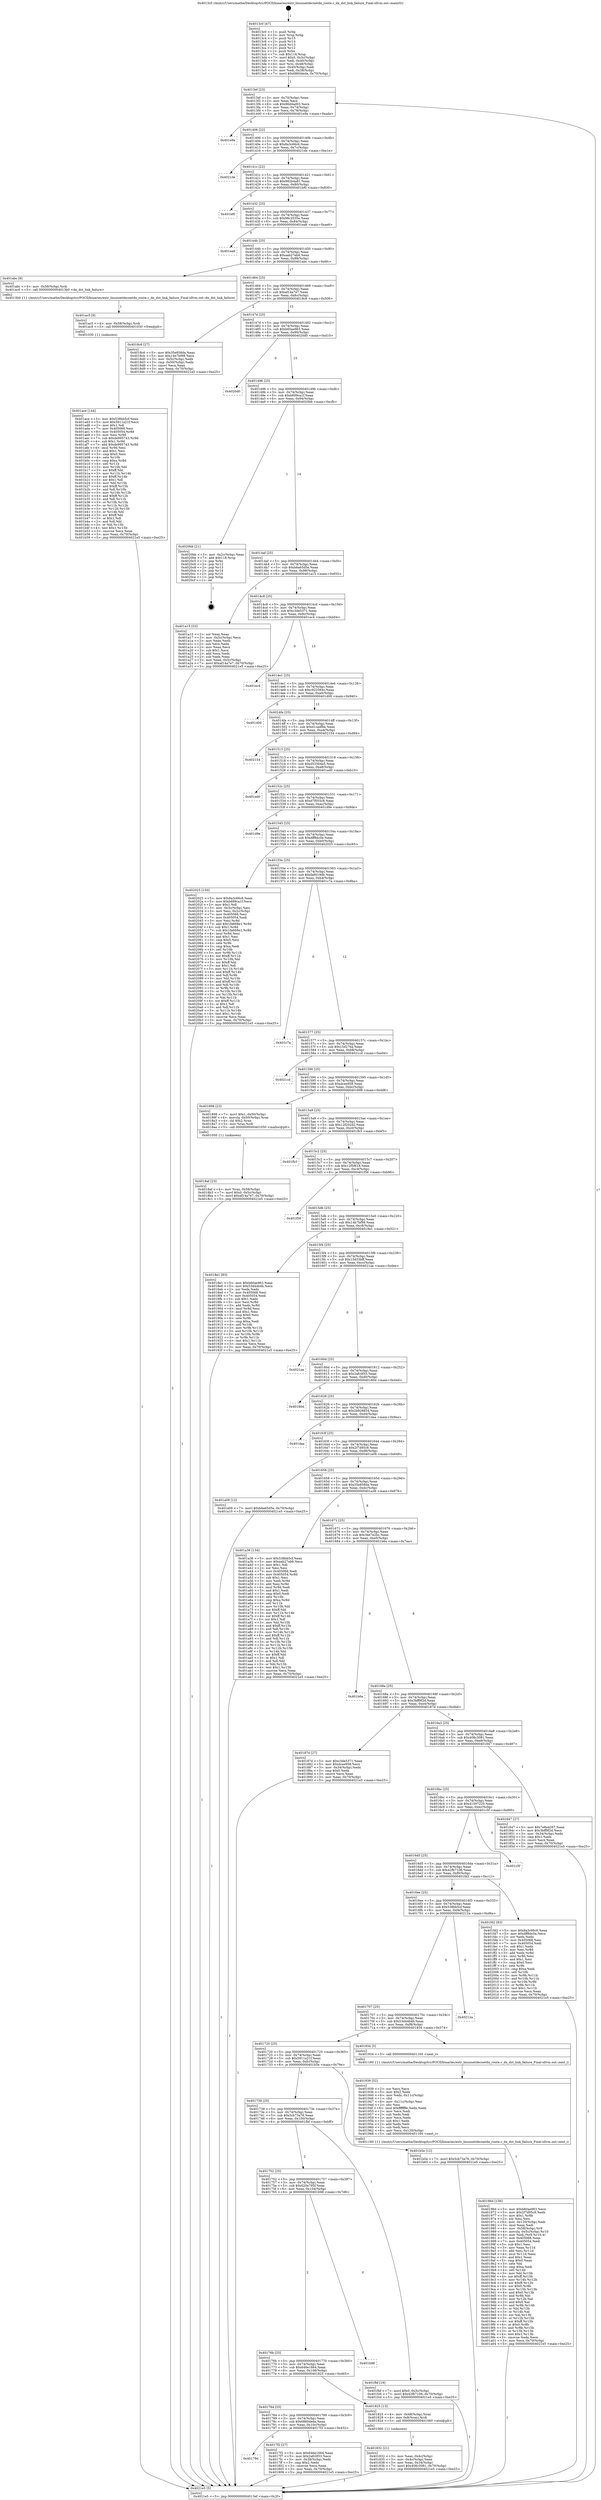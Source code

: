 digraph "0x4013c0" {
  label = "0x4013c0 (/mnt/c/Users/mathe/Desktop/tcc/POCII/binaries/extr_linuxnetdecnetdn_route.c_dn_dst_link_failure_Final-ollvm.out::main(0))"
  labelloc = "t"
  node[shape=record]

  Entry [label="",width=0.3,height=0.3,shape=circle,fillcolor=black,style=filled]
  "0x4013ef" [label="{
     0x4013ef [23]\l
     | [instrs]\l
     &nbsp;&nbsp;0x4013ef \<+3\>: mov -0x70(%rbp),%eax\l
     &nbsp;&nbsp;0x4013f2 \<+2\>: mov %eax,%ecx\l
     &nbsp;&nbsp;0x4013f4 \<+6\>: sub $0x86d4ad03,%ecx\l
     &nbsp;&nbsp;0x4013fa \<+3\>: mov %eax,-0x74(%rbp)\l
     &nbsp;&nbsp;0x4013fd \<+3\>: mov %ecx,-0x78(%rbp)\l
     &nbsp;&nbsp;0x401400 \<+6\>: je 0000000000401e9a \<main+0xada\>\l
  }"]
  "0x401e9a" [label="{
     0x401e9a\l
  }", style=dashed]
  "0x401406" [label="{
     0x401406 [22]\l
     | [instrs]\l
     &nbsp;&nbsp;0x401406 \<+5\>: jmp 000000000040140b \<main+0x4b\>\l
     &nbsp;&nbsp;0x40140b \<+3\>: mov -0x74(%rbp),%eax\l
     &nbsp;&nbsp;0x40140e \<+5\>: sub $0x8a3c66c6,%eax\l
     &nbsp;&nbsp;0x401413 \<+3\>: mov %eax,-0x7c(%rbp)\l
     &nbsp;&nbsp;0x401416 \<+6\>: je 00000000004021de \<main+0xe1e\>\l
  }"]
  Exit [label="",width=0.3,height=0.3,shape=circle,fillcolor=black,style=filled,peripheries=2]
  "0x4021de" [label="{
     0x4021de\l
  }", style=dashed]
  "0x40141c" [label="{
     0x40141c [22]\l
     | [instrs]\l
     &nbsp;&nbsp;0x40141c \<+5\>: jmp 0000000000401421 \<main+0x61\>\l
     &nbsp;&nbsp;0x401421 \<+3\>: mov -0x74(%rbp),%eax\l
     &nbsp;&nbsp;0x401424 \<+5\>: sub $0x982b4a81,%eax\l
     &nbsp;&nbsp;0x401429 \<+3\>: mov %eax,-0x80(%rbp)\l
     &nbsp;&nbsp;0x40142c \<+6\>: je 0000000000401bf0 \<main+0x830\>\l
  }"]
  "0x401ace" [label="{
     0x401ace [144]\l
     | [instrs]\l
     &nbsp;&nbsp;0x401ace \<+5\>: mov $0x538bb5cf,%eax\l
     &nbsp;&nbsp;0x401ad3 \<+5\>: mov $0x5911a21f,%ecx\l
     &nbsp;&nbsp;0x401ad8 \<+2\>: mov $0x1,%dl\l
     &nbsp;&nbsp;0x401ada \<+7\>: mov 0x405068,%esi\l
     &nbsp;&nbsp;0x401ae1 \<+8\>: mov 0x405054,%r8d\l
     &nbsp;&nbsp;0x401ae9 \<+3\>: mov %esi,%r9d\l
     &nbsp;&nbsp;0x401aec \<+7\>: sub $0xde995743,%r9d\l
     &nbsp;&nbsp;0x401af3 \<+4\>: sub $0x1,%r9d\l
     &nbsp;&nbsp;0x401af7 \<+7\>: add $0xde995743,%r9d\l
     &nbsp;&nbsp;0x401afe \<+4\>: imul %r9d,%esi\l
     &nbsp;&nbsp;0x401b02 \<+3\>: and $0x1,%esi\l
     &nbsp;&nbsp;0x401b05 \<+3\>: cmp $0x0,%esi\l
     &nbsp;&nbsp;0x401b08 \<+4\>: sete %r10b\l
     &nbsp;&nbsp;0x401b0c \<+4\>: cmp $0xa,%r8d\l
     &nbsp;&nbsp;0x401b10 \<+4\>: setl %r11b\l
     &nbsp;&nbsp;0x401b14 \<+3\>: mov %r10b,%bl\l
     &nbsp;&nbsp;0x401b17 \<+3\>: xor $0xff,%bl\l
     &nbsp;&nbsp;0x401b1a \<+3\>: mov %r11b,%r14b\l
     &nbsp;&nbsp;0x401b1d \<+4\>: xor $0xff,%r14b\l
     &nbsp;&nbsp;0x401b21 \<+3\>: xor $0x1,%dl\l
     &nbsp;&nbsp;0x401b24 \<+3\>: mov %bl,%r15b\l
     &nbsp;&nbsp;0x401b27 \<+4\>: and $0xff,%r15b\l
     &nbsp;&nbsp;0x401b2b \<+3\>: and %dl,%r10b\l
     &nbsp;&nbsp;0x401b2e \<+3\>: mov %r14b,%r12b\l
     &nbsp;&nbsp;0x401b31 \<+4\>: and $0xff,%r12b\l
     &nbsp;&nbsp;0x401b35 \<+3\>: and %dl,%r11b\l
     &nbsp;&nbsp;0x401b38 \<+3\>: or %r10b,%r15b\l
     &nbsp;&nbsp;0x401b3b \<+3\>: or %r11b,%r12b\l
     &nbsp;&nbsp;0x401b3e \<+3\>: xor %r12b,%r15b\l
     &nbsp;&nbsp;0x401b41 \<+3\>: or %r14b,%bl\l
     &nbsp;&nbsp;0x401b44 \<+3\>: xor $0xff,%bl\l
     &nbsp;&nbsp;0x401b47 \<+3\>: or $0x1,%dl\l
     &nbsp;&nbsp;0x401b4a \<+2\>: and %dl,%bl\l
     &nbsp;&nbsp;0x401b4c \<+3\>: or %bl,%r15b\l
     &nbsp;&nbsp;0x401b4f \<+4\>: test $0x1,%r15b\l
     &nbsp;&nbsp;0x401b53 \<+3\>: cmovne %ecx,%eax\l
     &nbsp;&nbsp;0x401b56 \<+3\>: mov %eax,-0x70(%rbp)\l
     &nbsp;&nbsp;0x401b59 \<+5\>: jmp 00000000004021e5 \<main+0xe25\>\l
  }"]
  "0x401bf0" [label="{
     0x401bf0\l
  }", style=dashed]
  "0x401432" [label="{
     0x401432 [25]\l
     | [instrs]\l
     &nbsp;&nbsp;0x401432 \<+5\>: jmp 0000000000401437 \<main+0x77\>\l
     &nbsp;&nbsp;0x401437 \<+3\>: mov -0x74(%rbp),%eax\l
     &nbsp;&nbsp;0x40143a \<+5\>: sub $0x98c2535e,%eax\l
     &nbsp;&nbsp;0x40143f \<+6\>: mov %eax,-0x84(%rbp)\l
     &nbsp;&nbsp;0x401445 \<+6\>: je 0000000000401ea6 \<main+0xae6\>\l
  }"]
  "0x401ac5" [label="{
     0x401ac5 [9]\l
     | [instrs]\l
     &nbsp;&nbsp;0x401ac5 \<+4\>: mov -0x58(%rbp),%rdi\l
     &nbsp;&nbsp;0x401ac9 \<+5\>: call 0000000000401030 \<free@plt\>\l
     | [calls]\l
     &nbsp;&nbsp;0x401030 \{1\} (unknown)\l
  }"]
  "0x401ea6" [label="{
     0x401ea6\l
  }", style=dashed]
  "0x40144b" [label="{
     0x40144b [25]\l
     | [instrs]\l
     &nbsp;&nbsp;0x40144b \<+5\>: jmp 0000000000401450 \<main+0x90\>\l
     &nbsp;&nbsp;0x401450 \<+3\>: mov -0x74(%rbp),%eax\l
     &nbsp;&nbsp;0x401453 \<+5\>: sub $0xaab27eb9,%eax\l
     &nbsp;&nbsp;0x401458 \<+6\>: mov %eax,-0x88(%rbp)\l
     &nbsp;&nbsp;0x40145e \<+6\>: je 0000000000401abc \<main+0x6fc\>\l
  }"]
  "0x40196d" [label="{
     0x40196d [156]\l
     | [instrs]\l
     &nbsp;&nbsp;0x40196d \<+5\>: mov $0xb60ae963,%ecx\l
     &nbsp;&nbsp;0x401972 \<+5\>: mov $0x2f7d95c9,%edx\l
     &nbsp;&nbsp;0x401977 \<+3\>: mov $0x1,%r8b\l
     &nbsp;&nbsp;0x40197a \<+2\>: xor %esi,%esi\l
     &nbsp;&nbsp;0x40197c \<+6\>: mov -0x120(%rbp),%edi\l
     &nbsp;&nbsp;0x401982 \<+3\>: imul %eax,%edi\l
     &nbsp;&nbsp;0x401985 \<+4\>: mov -0x58(%rbp),%r9\l
     &nbsp;&nbsp;0x401989 \<+4\>: movslq -0x5c(%rbp),%r10\l
     &nbsp;&nbsp;0x40198d \<+4\>: mov %edi,(%r9,%r10,4)\l
     &nbsp;&nbsp;0x401991 \<+7\>: mov 0x405068,%eax\l
     &nbsp;&nbsp;0x401998 \<+7\>: mov 0x405054,%edi\l
     &nbsp;&nbsp;0x40199f \<+3\>: sub $0x1,%esi\l
     &nbsp;&nbsp;0x4019a2 \<+3\>: mov %eax,%r11d\l
     &nbsp;&nbsp;0x4019a5 \<+3\>: add %esi,%r11d\l
     &nbsp;&nbsp;0x4019a8 \<+4\>: imul %r11d,%eax\l
     &nbsp;&nbsp;0x4019ac \<+3\>: and $0x1,%eax\l
     &nbsp;&nbsp;0x4019af \<+3\>: cmp $0x0,%eax\l
     &nbsp;&nbsp;0x4019b2 \<+3\>: sete %bl\l
     &nbsp;&nbsp;0x4019b5 \<+3\>: cmp $0xa,%edi\l
     &nbsp;&nbsp;0x4019b8 \<+4\>: setl %r14b\l
     &nbsp;&nbsp;0x4019bc \<+3\>: mov %bl,%r15b\l
     &nbsp;&nbsp;0x4019bf \<+4\>: xor $0xff,%r15b\l
     &nbsp;&nbsp;0x4019c3 \<+3\>: mov %r14b,%r12b\l
     &nbsp;&nbsp;0x4019c6 \<+4\>: xor $0xff,%r12b\l
     &nbsp;&nbsp;0x4019ca \<+4\>: xor $0x0,%r8b\l
     &nbsp;&nbsp;0x4019ce \<+3\>: mov %r15b,%r13b\l
     &nbsp;&nbsp;0x4019d1 \<+4\>: and $0x0,%r13b\l
     &nbsp;&nbsp;0x4019d5 \<+3\>: and %r8b,%bl\l
     &nbsp;&nbsp;0x4019d8 \<+3\>: mov %r12b,%al\l
     &nbsp;&nbsp;0x4019db \<+2\>: and $0x0,%al\l
     &nbsp;&nbsp;0x4019dd \<+3\>: and %r8b,%r14b\l
     &nbsp;&nbsp;0x4019e0 \<+3\>: or %bl,%r13b\l
     &nbsp;&nbsp;0x4019e3 \<+3\>: or %r14b,%al\l
     &nbsp;&nbsp;0x4019e6 \<+3\>: xor %al,%r13b\l
     &nbsp;&nbsp;0x4019e9 \<+3\>: or %r12b,%r15b\l
     &nbsp;&nbsp;0x4019ec \<+4\>: xor $0xff,%r15b\l
     &nbsp;&nbsp;0x4019f0 \<+4\>: or $0x0,%r8b\l
     &nbsp;&nbsp;0x4019f4 \<+3\>: and %r8b,%r15b\l
     &nbsp;&nbsp;0x4019f7 \<+3\>: or %r15b,%r13b\l
     &nbsp;&nbsp;0x4019fa \<+4\>: test $0x1,%r13b\l
     &nbsp;&nbsp;0x4019fe \<+3\>: cmovne %edx,%ecx\l
     &nbsp;&nbsp;0x401a01 \<+3\>: mov %ecx,-0x70(%rbp)\l
     &nbsp;&nbsp;0x401a04 \<+5\>: jmp 00000000004021e5 \<main+0xe25\>\l
  }"]
  "0x401abc" [label="{
     0x401abc [9]\l
     | [instrs]\l
     &nbsp;&nbsp;0x401abc \<+4\>: mov -0x58(%rbp),%rdi\l
     &nbsp;&nbsp;0x401ac0 \<+5\>: call 00000000004013b0 \<dn_dst_link_failure\>\l
     | [calls]\l
     &nbsp;&nbsp;0x4013b0 \{1\} (/mnt/c/Users/mathe/Desktop/tcc/POCII/binaries/extr_linuxnetdecnetdn_route.c_dn_dst_link_failure_Final-ollvm.out::dn_dst_link_failure)\l
  }"]
  "0x401464" [label="{
     0x401464 [25]\l
     | [instrs]\l
     &nbsp;&nbsp;0x401464 \<+5\>: jmp 0000000000401469 \<main+0xa9\>\l
     &nbsp;&nbsp;0x401469 \<+3\>: mov -0x74(%rbp),%eax\l
     &nbsp;&nbsp;0x40146c \<+5\>: sub $0xaf14a7e7,%eax\l
     &nbsp;&nbsp;0x401471 \<+6\>: mov %eax,-0x8c(%rbp)\l
     &nbsp;&nbsp;0x401477 \<+6\>: je 00000000004018c6 \<main+0x506\>\l
  }"]
  "0x401939" [label="{
     0x401939 [52]\l
     | [instrs]\l
     &nbsp;&nbsp;0x401939 \<+2\>: xor %ecx,%ecx\l
     &nbsp;&nbsp;0x40193b \<+5\>: mov $0x2,%edx\l
     &nbsp;&nbsp;0x401940 \<+6\>: mov %edx,-0x11c(%rbp)\l
     &nbsp;&nbsp;0x401946 \<+1\>: cltd\l
     &nbsp;&nbsp;0x401947 \<+6\>: mov -0x11c(%rbp),%esi\l
     &nbsp;&nbsp;0x40194d \<+2\>: idiv %esi\l
     &nbsp;&nbsp;0x40194f \<+6\>: imul $0xfffffffe,%edx,%edx\l
     &nbsp;&nbsp;0x401955 \<+2\>: mov %ecx,%edi\l
     &nbsp;&nbsp;0x401957 \<+2\>: sub %edx,%edi\l
     &nbsp;&nbsp;0x401959 \<+2\>: mov %ecx,%edx\l
     &nbsp;&nbsp;0x40195b \<+3\>: sub $0x1,%edx\l
     &nbsp;&nbsp;0x40195e \<+2\>: add %edx,%edi\l
     &nbsp;&nbsp;0x401960 \<+2\>: sub %edi,%ecx\l
     &nbsp;&nbsp;0x401962 \<+6\>: mov %ecx,-0x120(%rbp)\l
     &nbsp;&nbsp;0x401968 \<+5\>: call 0000000000401160 \<next_i\>\l
     | [calls]\l
     &nbsp;&nbsp;0x401160 \{1\} (/mnt/c/Users/mathe/Desktop/tcc/POCII/binaries/extr_linuxnetdecnetdn_route.c_dn_dst_link_failure_Final-ollvm.out::next_i)\l
  }"]
  "0x4018c6" [label="{
     0x4018c6 [27]\l
     | [instrs]\l
     &nbsp;&nbsp;0x4018c6 \<+5\>: mov $0x35e858da,%eax\l
     &nbsp;&nbsp;0x4018cb \<+5\>: mov $0x14b7bf99,%ecx\l
     &nbsp;&nbsp;0x4018d0 \<+3\>: mov -0x5c(%rbp),%edx\l
     &nbsp;&nbsp;0x4018d3 \<+3\>: cmp -0x50(%rbp),%edx\l
     &nbsp;&nbsp;0x4018d6 \<+3\>: cmovl %ecx,%eax\l
     &nbsp;&nbsp;0x4018d9 \<+3\>: mov %eax,-0x70(%rbp)\l
     &nbsp;&nbsp;0x4018dc \<+5\>: jmp 00000000004021e5 \<main+0xe25\>\l
  }"]
  "0x40147d" [label="{
     0x40147d [25]\l
     | [instrs]\l
     &nbsp;&nbsp;0x40147d \<+5\>: jmp 0000000000401482 \<main+0xc2\>\l
     &nbsp;&nbsp;0x401482 \<+3\>: mov -0x74(%rbp),%eax\l
     &nbsp;&nbsp;0x401485 \<+5\>: sub $0xb60ae963,%eax\l
     &nbsp;&nbsp;0x40148a \<+6\>: mov %eax,-0x90(%rbp)\l
     &nbsp;&nbsp;0x401490 \<+6\>: je 00000000004020d0 \<main+0xd10\>\l
  }"]
  "0x4018af" [label="{
     0x4018af [23]\l
     | [instrs]\l
     &nbsp;&nbsp;0x4018af \<+4\>: mov %rax,-0x58(%rbp)\l
     &nbsp;&nbsp;0x4018b3 \<+7\>: movl $0x0,-0x5c(%rbp)\l
     &nbsp;&nbsp;0x4018ba \<+7\>: movl $0xaf14a7e7,-0x70(%rbp)\l
     &nbsp;&nbsp;0x4018c1 \<+5\>: jmp 00000000004021e5 \<main+0xe25\>\l
  }"]
  "0x4020d0" [label="{
     0x4020d0\l
  }", style=dashed]
  "0x401496" [label="{
     0x401496 [25]\l
     | [instrs]\l
     &nbsp;&nbsp;0x401496 \<+5\>: jmp 000000000040149b \<main+0xdb\>\l
     &nbsp;&nbsp;0x40149b \<+3\>: mov -0x74(%rbp),%eax\l
     &nbsp;&nbsp;0x40149e \<+5\>: sub $0xb699ca1f,%eax\l
     &nbsp;&nbsp;0x4014a3 \<+6\>: mov %eax,-0x94(%rbp)\l
     &nbsp;&nbsp;0x4014a9 \<+6\>: je 00000000004020bb \<main+0xcfb\>\l
  }"]
  "0x401832" [label="{
     0x401832 [21]\l
     | [instrs]\l
     &nbsp;&nbsp;0x401832 \<+3\>: mov %eax,-0x4c(%rbp)\l
     &nbsp;&nbsp;0x401835 \<+3\>: mov -0x4c(%rbp),%eax\l
     &nbsp;&nbsp;0x401838 \<+3\>: mov %eax,-0x34(%rbp)\l
     &nbsp;&nbsp;0x40183b \<+7\>: movl $0x408c3081,-0x70(%rbp)\l
     &nbsp;&nbsp;0x401842 \<+5\>: jmp 00000000004021e5 \<main+0xe25\>\l
  }"]
  "0x4020bb" [label="{
     0x4020bb [21]\l
     | [instrs]\l
     &nbsp;&nbsp;0x4020bb \<+3\>: mov -0x2c(%rbp),%eax\l
     &nbsp;&nbsp;0x4020be \<+7\>: add $0x118,%rsp\l
     &nbsp;&nbsp;0x4020c5 \<+1\>: pop %rbx\l
     &nbsp;&nbsp;0x4020c6 \<+2\>: pop %r12\l
     &nbsp;&nbsp;0x4020c8 \<+2\>: pop %r13\l
     &nbsp;&nbsp;0x4020ca \<+2\>: pop %r14\l
     &nbsp;&nbsp;0x4020cc \<+2\>: pop %r15\l
     &nbsp;&nbsp;0x4020ce \<+1\>: pop %rbp\l
     &nbsp;&nbsp;0x4020cf \<+1\>: ret\l
  }"]
  "0x4014af" [label="{
     0x4014af [25]\l
     | [instrs]\l
     &nbsp;&nbsp;0x4014af \<+5\>: jmp 00000000004014b4 \<main+0xf4\>\l
     &nbsp;&nbsp;0x4014b4 \<+3\>: mov -0x74(%rbp),%eax\l
     &nbsp;&nbsp;0x4014b7 \<+5\>: sub $0xb6a65d5e,%eax\l
     &nbsp;&nbsp;0x4014bc \<+6\>: mov %eax,-0x98(%rbp)\l
     &nbsp;&nbsp;0x4014c2 \<+6\>: je 0000000000401a15 \<main+0x655\>\l
  }"]
  "0x4013c0" [label="{
     0x4013c0 [47]\l
     | [instrs]\l
     &nbsp;&nbsp;0x4013c0 \<+1\>: push %rbp\l
     &nbsp;&nbsp;0x4013c1 \<+3\>: mov %rsp,%rbp\l
     &nbsp;&nbsp;0x4013c4 \<+2\>: push %r15\l
     &nbsp;&nbsp;0x4013c6 \<+2\>: push %r14\l
     &nbsp;&nbsp;0x4013c8 \<+2\>: push %r13\l
     &nbsp;&nbsp;0x4013ca \<+2\>: push %r12\l
     &nbsp;&nbsp;0x4013cc \<+1\>: push %rbx\l
     &nbsp;&nbsp;0x4013cd \<+7\>: sub $0x118,%rsp\l
     &nbsp;&nbsp;0x4013d4 \<+7\>: movl $0x0,-0x3c(%rbp)\l
     &nbsp;&nbsp;0x4013db \<+3\>: mov %edi,-0x40(%rbp)\l
     &nbsp;&nbsp;0x4013de \<+4\>: mov %rsi,-0x48(%rbp)\l
     &nbsp;&nbsp;0x4013e2 \<+3\>: mov -0x40(%rbp),%edi\l
     &nbsp;&nbsp;0x4013e5 \<+3\>: mov %edi,-0x38(%rbp)\l
     &nbsp;&nbsp;0x4013e8 \<+7\>: movl $0x6860deda,-0x70(%rbp)\l
  }"]
  "0x401a15" [label="{
     0x401a15 [33]\l
     | [instrs]\l
     &nbsp;&nbsp;0x401a15 \<+2\>: xor %eax,%eax\l
     &nbsp;&nbsp;0x401a17 \<+3\>: mov -0x5c(%rbp),%ecx\l
     &nbsp;&nbsp;0x401a1a \<+2\>: mov %eax,%edx\l
     &nbsp;&nbsp;0x401a1c \<+2\>: sub %ecx,%edx\l
     &nbsp;&nbsp;0x401a1e \<+2\>: mov %eax,%ecx\l
     &nbsp;&nbsp;0x401a20 \<+3\>: sub $0x1,%ecx\l
     &nbsp;&nbsp;0x401a23 \<+2\>: add %ecx,%edx\l
     &nbsp;&nbsp;0x401a25 \<+2\>: sub %edx,%eax\l
     &nbsp;&nbsp;0x401a27 \<+3\>: mov %eax,-0x5c(%rbp)\l
     &nbsp;&nbsp;0x401a2a \<+7\>: movl $0xaf14a7e7,-0x70(%rbp)\l
     &nbsp;&nbsp;0x401a31 \<+5\>: jmp 00000000004021e5 \<main+0xe25\>\l
  }"]
  "0x4014c8" [label="{
     0x4014c8 [25]\l
     | [instrs]\l
     &nbsp;&nbsp;0x4014c8 \<+5\>: jmp 00000000004014cd \<main+0x10d\>\l
     &nbsp;&nbsp;0x4014cd \<+3\>: mov -0x74(%rbp),%eax\l
     &nbsp;&nbsp;0x4014d0 \<+5\>: sub $0xc3de5371,%eax\l
     &nbsp;&nbsp;0x4014d5 \<+6\>: mov %eax,-0x9c(%rbp)\l
     &nbsp;&nbsp;0x4014db \<+6\>: je 0000000000401ec4 \<main+0xb04\>\l
  }"]
  "0x4021e5" [label="{
     0x4021e5 [5]\l
     | [instrs]\l
     &nbsp;&nbsp;0x4021e5 \<+5\>: jmp 00000000004013ef \<main+0x2f\>\l
  }"]
  "0x401ec4" [label="{
     0x401ec4\l
  }", style=dashed]
  "0x4014e1" [label="{
     0x4014e1 [25]\l
     | [instrs]\l
     &nbsp;&nbsp;0x4014e1 \<+5\>: jmp 00000000004014e6 \<main+0x126\>\l
     &nbsp;&nbsp;0x4014e6 \<+3\>: mov -0x74(%rbp),%eax\l
     &nbsp;&nbsp;0x4014e9 \<+5\>: sub $0xc922564c,%eax\l
     &nbsp;&nbsp;0x4014ee \<+6\>: mov %eax,-0xa0(%rbp)\l
     &nbsp;&nbsp;0x4014f4 \<+6\>: je 0000000000401d00 \<main+0x940\>\l
  }"]
  "0x40179d" [label="{
     0x40179d\l
  }", style=dashed]
  "0x401d00" [label="{
     0x401d00\l
  }", style=dashed]
  "0x4014fa" [label="{
     0x4014fa [25]\l
     | [instrs]\l
     &nbsp;&nbsp;0x4014fa \<+5\>: jmp 00000000004014ff \<main+0x13f\>\l
     &nbsp;&nbsp;0x4014ff \<+3\>: mov -0x74(%rbp),%eax\l
     &nbsp;&nbsp;0x401502 \<+5\>: sub $0xd1cadfbe,%eax\l
     &nbsp;&nbsp;0x401507 \<+6\>: mov %eax,-0xa4(%rbp)\l
     &nbsp;&nbsp;0x40150d \<+6\>: je 0000000000402154 \<main+0xd94\>\l
  }"]
  "0x4017f2" [label="{
     0x4017f2 [27]\l
     | [instrs]\l
     &nbsp;&nbsp;0x4017f2 \<+5\>: mov $0x646e1664,%eax\l
     &nbsp;&nbsp;0x4017f7 \<+5\>: mov $0x2afc0f33,%ecx\l
     &nbsp;&nbsp;0x4017fc \<+3\>: mov -0x38(%rbp),%edx\l
     &nbsp;&nbsp;0x4017ff \<+3\>: cmp $0x2,%edx\l
     &nbsp;&nbsp;0x401802 \<+3\>: cmovne %ecx,%eax\l
     &nbsp;&nbsp;0x401805 \<+3\>: mov %eax,-0x70(%rbp)\l
     &nbsp;&nbsp;0x401808 \<+5\>: jmp 00000000004021e5 \<main+0xe25\>\l
  }"]
  "0x402154" [label="{
     0x402154\l
  }", style=dashed]
  "0x401513" [label="{
     0x401513 [25]\l
     | [instrs]\l
     &nbsp;&nbsp;0x401513 \<+5\>: jmp 0000000000401518 \<main+0x158\>\l
     &nbsp;&nbsp;0x401518 \<+3\>: mov -0x74(%rbp),%eax\l
     &nbsp;&nbsp;0x40151b \<+5\>: sub $0xd52504a5,%eax\l
     &nbsp;&nbsp;0x401520 \<+6\>: mov %eax,-0xa8(%rbp)\l
     &nbsp;&nbsp;0x401526 \<+6\>: je 0000000000401ed0 \<main+0xb10\>\l
  }"]
  "0x401784" [label="{
     0x401784 [25]\l
     | [instrs]\l
     &nbsp;&nbsp;0x401784 \<+5\>: jmp 0000000000401789 \<main+0x3c9\>\l
     &nbsp;&nbsp;0x401789 \<+3\>: mov -0x74(%rbp),%eax\l
     &nbsp;&nbsp;0x40178c \<+5\>: sub $0x6860deda,%eax\l
     &nbsp;&nbsp;0x401791 \<+6\>: mov %eax,-0x10c(%rbp)\l
     &nbsp;&nbsp;0x401797 \<+6\>: je 00000000004017f2 \<main+0x432\>\l
  }"]
  "0x401ed0" [label="{
     0x401ed0\l
  }", style=dashed]
  "0x40152c" [label="{
     0x40152c [25]\l
     | [instrs]\l
     &nbsp;&nbsp;0x40152c \<+5\>: jmp 0000000000401531 \<main+0x171\>\l
     &nbsp;&nbsp;0x401531 \<+3\>: mov -0x74(%rbp),%eax\l
     &nbsp;&nbsp;0x401534 \<+5\>: sub $0xd7f055c8,%eax\l
     &nbsp;&nbsp;0x401539 \<+6\>: mov %eax,-0xac(%rbp)\l
     &nbsp;&nbsp;0x40153f \<+6\>: je 0000000000401d9e \<main+0x9de\>\l
  }"]
  "0x401825" [label="{
     0x401825 [13]\l
     | [instrs]\l
     &nbsp;&nbsp;0x401825 \<+4\>: mov -0x48(%rbp),%rax\l
     &nbsp;&nbsp;0x401829 \<+4\>: mov 0x8(%rax),%rdi\l
     &nbsp;&nbsp;0x40182d \<+5\>: call 0000000000401060 \<atoi@plt\>\l
     | [calls]\l
     &nbsp;&nbsp;0x401060 \{1\} (unknown)\l
  }"]
  "0x401d9e" [label="{
     0x401d9e\l
  }", style=dashed]
  "0x401545" [label="{
     0x401545 [25]\l
     | [instrs]\l
     &nbsp;&nbsp;0x401545 \<+5\>: jmp 000000000040154a \<main+0x18a\>\l
     &nbsp;&nbsp;0x40154a \<+3\>: mov -0x74(%rbp),%eax\l
     &nbsp;&nbsp;0x40154d \<+5\>: sub $0xdff8dc0e,%eax\l
     &nbsp;&nbsp;0x401552 \<+6\>: mov %eax,-0xb0(%rbp)\l
     &nbsp;&nbsp;0x401558 \<+6\>: je 0000000000402025 \<main+0xc65\>\l
  }"]
  "0x40176b" [label="{
     0x40176b [25]\l
     | [instrs]\l
     &nbsp;&nbsp;0x40176b \<+5\>: jmp 0000000000401770 \<main+0x3b0\>\l
     &nbsp;&nbsp;0x401770 \<+3\>: mov -0x74(%rbp),%eax\l
     &nbsp;&nbsp;0x401773 \<+5\>: sub $0x646e1664,%eax\l
     &nbsp;&nbsp;0x401778 \<+6\>: mov %eax,-0x108(%rbp)\l
     &nbsp;&nbsp;0x40177e \<+6\>: je 0000000000401825 \<main+0x465\>\l
  }"]
  "0x402025" [label="{
     0x402025 [150]\l
     | [instrs]\l
     &nbsp;&nbsp;0x402025 \<+5\>: mov $0x8a3c66c6,%eax\l
     &nbsp;&nbsp;0x40202a \<+5\>: mov $0xb699ca1f,%ecx\l
     &nbsp;&nbsp;0x40202f \<+2\>: mov $0x1,%dl\l
     &nbsp;&nbsp;0x402031 \<+3\>: mov -0x3c(%rbp),%esi\l
     &nbsp;&nbsp;0x402034 \<+3\>: mov %esi,-0x2c(%rbp)\l
     &nbsp;&nbsp;0x402037 \<+7\>: mov 0x405068,%esi\l
     &nbsp;&nbsp;0x40203e \<+7\>: mov 0x405054,%edi\l
     &nbsp;&nbsp;0x402045 \<+3\>: mov %esi,%r8d\l
     &nbsp;&nbsp;0x402048 \<+7\>: add $0x1fa668e1,%r8d\l
     &nbsp;&nbsp;0x40204f \<+4\>: sub $0x1,%r8d\l
     &nbsp;&nbsp;0x402053 \<+7\>: sub $0x1fa668e1,%r8d\l
     &nbsp;&nbsp;0x40205a \<+4\>: imul %r8d,%esi\l
     &nbsp;&nbsp;0x40205e \<+3\>: and $0x1,%esi\l
     &nbsp;&nbsp;0x402061 \<+3\>: cmp $0x0,%esi\l
     &nbsp;&nbsp;0x402064 \<+4\>: sete %r9b\l
     &nbsp;&nbsp;0x402068 \<+3\>: cmp $0xa,%edi\l
     &nbsp;&nbsp;0x40206b \<+4\>: setl %r10b\l
     &nbsp;&nbsp;0x40206f \<+3\>: mov %r9b,%r11b\l
     &nbsp;&nbsp;0x402072 \<+4\>: xor $0xff,%r11b\l
     &nbsp;&nbsp;0x402076 \<+3\>: mov %r10b,%bl\l
     &nbsp;&nbsp;0x402079 \<+3\>: xor $0xff,%bl\l
     &nbsp;&nbsp;0x40207c \<+3\>: xor $0x1,%dl\l
     &nbsp;&nbsp;0x40207f \<+3\>: mov %r11b,%r14b\l
     &nbsp;&nbsp;0x402082 \<+4\>: and $0xff,%r14b\l
     &nbsp;&nbsp;0x402086 \<+3\>: and %dl,%r9b\l
     &nbsp;&nbsp;0x402089 \<+3\>: mov %bl,%r15b\l
     &nbsp;&nbsp;0x40208c \<+4\>: and $0xff,%r15b\l
     &nbsp;&nbsp;0x402090 \<+3\>: and %dl,%r10b\l
     &nbsp;&nbsp;0x402093 \<+3\>: or %r9b,%r14b\l
     &nbsp;&nbsp;0x402096 \<+3\>: or %r10b,%r15b\l
     &nbsp;&nbsp;0x402099 \<+3\>: xor %r15b,%r14b\l
     &nbsp;&nbsp;0x40209c \<+3\>: or %bl,%r11b\l
     &nbsp;&nbsp;0x40209f \<+4\>: xor $0xff,%r11b\l
     &nbsp;&nbsp;0x4020a3 \<+3\>: or $0x1,%dl\l
     &nbsp;&nbsp;0x4020a6 \<+3\>: and %dl,%r11b\l
     &nbsp;&nbsp;0x4020a9 \<+3\>: or %r11b,%r14b\l
     &nbsp;&nbsp;0x4020ac \<+4\>: test $0x1,%r14b\l
     &nbsp;&nbsp;0x4020b0 \<+3\>: cmovne %ecx,%eax\l
     &nbsp;&nbsp;0x4020b3 \<+3\>: mov %eax,-0x70(%rbp)\l
     &nbsp;&nbsp;0x4020b6 \<+5\>: jmp 00000000004021e5 \<main+0xe25\>\l
  }"]
  "0x40155e" [label="{
     0x40155e [25]\l
     | [instrs]\l
     &nbsp;&nbsp;0x40155e \<+5\>: jmp 0000000000401563 \<main+0x1a3\>\l
     &nbsp;&nbsp;0x401563 \<+3\>: mov -0x74(%rbp),%eax\l
     &nbsp;&nbsp;0x401566 \<+5\>: sub $0xfa8019db,%eax\l
     &nbsp;&nbsp;0x40156b \<+6\>: mov %eax,-0xb4(%rbp)\l
     &nbsp;&nbsp;0x401571 \<+6\>: je 0000000000401c7a \<main+0x8ba\>\l
  }"]
  "0x401b98" [label="{
     0x401b98\l
  }", style=dashed]
  "0x401c7a" [label="{
     0x401c7a\l
  }", style=dashed]
  "0x401577" [label="{
     0x401577 [25]\l
     | [instrs]\l
     &nbsp;&nbsp;0x401577 \<+5\>: jmp 000000000040157c \<main+0x1bc\>\l
     &nbsp;&nbsp;0x40157c \<+3\>: mov -0x74(%rbp),%eax\l
     &nbsp;&nbsp;0x40157f \<+5\>: sub $0x15d276a,%eax\l
     &nbsp;&nbsp;0x401584 \<+6\>: mov %eax,-0xb8(%rbp)\l
     &nbsp;&nbsp;0x40158a \<+6\>: je 00000000004021cd \<main+0xe0d\>\l
  }"]
  "0x401752" [label="{
     0x401752 [25]\l
     | [instrs]\l
     &nbsp;&nbsp;0x401752 \<+5\>: jmp 0000000000401757 \<main+0x397\>\l
     &nbsp;&nbsp;0x401757 \<+3\>: mov -0x74(%rbp),%eax\l
     &nbsp;&nbsp;0x40175a \<+5\>: sub $0x620a795f,%eax\l
     &nbsp;&nbsp;0x40175f \<+6\>: mov %eax,-0x104(%rbp)\l
     &nbsp;&nbsp;0x401765 \<+6\>: je 0000000000401b98 \<main+0x7d8\>\l
  }"]
  "0x4021cd" [label="{
     0x4021cd\l
  }", style=dashed]
  "0x401590" [label="{
     0x401590 [25]\l
     | [instrs]\l
     &nbsp;&nbsp;0x401590 \<+5\>: jmp 0000000000401595 \<main+0x1d5\>\l
     &nbsp;&nbsp;0x401595 \<+3\>: mov -0x74(%rbp),%eax\l
     &nbsp;&nbsp;0x401598 \<+5\>: sub $0xdcee958,%eax\l
     &nbsp;&nbsp;0x40159d \<+6\>: mov %eax,-0xbc(%rbp)\l
     &nbsp;&nbsp;0x4015a3 \<+6\>: je 0000000000401898 \<main+0x4d8\>\l
  }"]
  "0x401fbf" [label="{
     0x401fbf [19]\l
     | [instrs]\l
     &nbsp;&nbsp;0x401fbf \<+7\>: movl $0x0,-0x3c(%rbp)\l
     &nbsp;&nbsp;0x401fc6 \<+7\>: movl $0x42fb7106,-0x70(%rbp)\l
     &nbsp;&nbsp;0x401fcd \<+5\>: jmp 00000000004021e5 \<main+0xe25\>\l
  }"]
  "0x401898" [label="{
     0x401898 [23]\l
     | [instrs]\l
     &nbsp;&nbsp;0x401898 \<+7\>: movl $0x1,-0x50(%rbp)\l
     &nbsp;&nbsp;0x40189f \<+4\>: movslq -0x50(%rbp),%rax\l
     &nbsp;&nbsp;0x4018a3 \<+4\>: shl $0x2,%rax\l
     &nbsp;&nbsp;0x4018a7 \<+3\>: mov %rax,%rdi\l
     &nbsp;&nbsp;0x4018aa \<+5\>: call 0000000000401050 \<malloc@plt\>\l
     | [calls]\l
     &nbsp;&nbsp;0x401050 \{1\} (unknown)\l
  }"]
  "0x4015a9" [label="{
     0x4015a9 [25]\l
     | [instrs]\l
     &nbsp;&nbsp;0x4015a9 \<+5\>: jmp 00000000004015ae \<main+0x1ee\>\l
     &nbsp;&nbsp;0x4015ae \<+3\>: mov -0x74(%rbp),%eax\l
     &nbsp;&nbsp;0x4015b1 \<+5\>: sub $0x12f202d2,%eax\l
     &nbsp;&nbsp;0x4015b6 \<+6\>: mov %eax,-0xc0(%rbp)\l
     &nbsp;&nbsp;0x4015bc \<+6\>: je 0000000000401fb3 \<main+0xbf3\>\l
  }"]
  "0x401739" [label="{
     0x401739 [25]\l
     | [instrs]\l
     &nbsp;&nbsp;0x401739 \<+5\>: jmp 000000000040173e \<main+0x37e\>\l
     &nbsp;&nbsp;0x40173e \<+3\>: mov -0x74(%rbp),%eax\l
     &nbsp;&nbsp;0x401741 \<+5\>: sub $0x5cb73a76,%eax\l
     &nbsp;&nbsp;0x401746 \<+6\>: mov %eax,-0x100(%rbp)\l
     &nbsp;&nbsp;0x40174c \<+6\>: je 0000000000401fbf \<main+0xbff\>\l
  }"]
  "0x401fb3" [label="{
     0x401fb3\l
  }", style=dashed]
  "0x4015c2" [label="{
     0x4015c2 [25]\l
     | [instrs]\l
     &nbsp;&nbsp;0x4015c2 \<+5\>: jmp 00000000004015c7 \<main+0x207\>\l
     &nbsp;&nbsp;0x4015c7 \<+3\>: mov -0x74(%rbp),%eax\l
     &nbsp;&nbsp;0x4015ca \<+5\>: sub $0x12f5f618,%eax\l
     &nbsp;&nbsp;0x4015cf \<+6\>: mov %eax,-0xc4(%rbp)\l
     &nbsp;&nbsp;0x4015d5 \<+6\>: je 0000000000401f56 \<main+0xb96\>\l
  }"]
  "0x401b5e" [label="{
     0x401b5e [12]\l
     | [instrs]\l
     &nbsp;&nbsp;0x401b5e \<+7\>: movl $0x5cb73a76,-0x70(%rbp)\l
     &nbsp;&nbsp;0x401b65 \<+5\>: jmp 00000000004021e5 \<main+0xe25\>\l
  }"]
  "0x401f56" [label="{
     0x401f56\l
  }", style=dashed]
  "0x4015db" [label="{
     0x4015db [25]\l
     | [instrs]\l
     &nbsp;&nbsp;0x4015db \<+5\>: jmp 00000000004015e0 \<main+0x220\>\l
     &nbsp;&nbsp;0x4015e0 \<+3\>: mov -0x74(%rbp),%eax\l
     &nbsp;&nbsp;0x4015e3 \<+5\>: sub $0x14b7bf99,%eax\l
     &nbsp;&nbsp;0x4015e8 \<+6\>: mov %eax,-0xc8(%rbp)\l
     &nbsp;&nbsp;0x4015ee \<+6\>: je 00000000004018e1 \<main+0x521\>\l
  }"]
  "0x401720" [label="{
     0x401720 [25]\l
     | [instrs]\l
     &nbsp;&nbsp;0x401720 \<+5\>: jmp 0000000000401725 \<main+0x365\>\l
     &nbsp;&nbsp;0x401725 \<+3\>: mov -0x74(%rbp),%eax\l
     &nbsp;&nbsp;0x401728 \<+5\>: sub $0x5911a21f,%eax\l
     &nbsp;&nbsp;0x40172d \<+6\>: mov %eax,-0xfc(%rbp)\l
     &nbsp;&nbsp;0x401733 \<+6\>: je 0000000000401b5e \<main+0x79e\>\l
  }"]
  "0x4018e1" [label="{
     0x4018e1 [83]\l
     | [instrs]\l
     &nbsp;&nbsp;0x4018e1 \<+5\>: mov $0xb60ae963,%eax\l
     &nbsp;&nbsp;0x4018e6 \<+5\>: mov $0x53d44b4b,%ecx\l
     &nbsp;&nbsp;0x4018eb \<+2\>: xor %edx,%edx\l
     &nbsp;&nbsp;0x4018ed \<+7\>: mov 0x405068,%esi\l
     &nbsp;&nbsp;0x4018f4 \<+7\>: mov 0x405054,%edi\l
     &nbsp;&nbsp;0x4018fb \<+3\>: sub $0x1,%edx\l
     &nbsp;&nbsp;0x4018fe \<+3\>: mov %esi,%r8d\l
     &nbsp;&nbsp;0x401901 \<+3\>: add %edx,%r8d\l
     &nbsp;&nbsp;0x401904 \<+4\>: imul %r8d,%esi\l
     &nbsp;&nbsp;0x401908 \<+3\>: and $0x1,%esi\l
     &nbsp;&nbsp;0x40190b \<+3\>: cmp $0x0,%esi\l
     &nbsp;&nbsp;0x40190e \<+4\>: sete %r9b\l
     &nbsp;&nbsp;0x401912 \<+3\>: cmp $0xa,%edi\l
     &nbsp;&nbsp;0x401915 \<+4\>: setl %r10b\l
     &nbsp;&nbsp;0x401919 \<+3\>: mov %r9b,%r11b\l
     &nbsp;&nbsp;0x40191c \<+3\>: and %r10b,%r11b\l
     &nbsp;&nbsp;0x40191f \<+3\>: xor %r10b,%r9b\l
     &nbsp;&nbsp;0x401922 \<+3\>: or %r9b,%r11b\l
     &nbsp;&nbsp;0x401925 \<+4\>: test $0x1,%r11b\l
     &nbsp;&nbsp;0x401929 \<+3\>: cmovne %ecx,%eax\l
     &nbsp;&nbsp;0x40192c \<+3\>: mov %eax,-0x70(%rbp)\l
     &nbsp;&nbsp;0x40192f \<+5\>: jmp 00000000004021e5 \<main+0xe25\>\l
  }"]
  "0x4015f4" [label="{
     0x4015f4 [25]\l
     | [instrs]\l
     &nbsp;&nbsp;0x4015f4 \<+5\>: jmp 00000000004015f9 \<main+0x239\>\l
     &nbsp;&nbsp;0x4015f9 \<+3\>: mov -0x74(%rbp),%eax\l
     &nbsp;&nbsp;0x4015fc \<+5\>: sub $0x15d33bff,%eax\l
     &nbsp;&nbsp;0x401601 \<+6\>: mov %eax,-0xcc(%rbp)\l
     &nbsp;&nbsp;0x401607 \<+6\>: je 00000000004021ae \<main+0xdee\>\l
  }"]
  "0x401934" [label="{
     0x401934 [5]\l
     | [instrs]\l
     &nbsp;&nbsp;0x401934 \<+5\>: call 0000000000401160 \<next_i\>\l
     | [calls]\l
     &nbsp;&nbsp;0x401160 \{1\} (/mnt/c/Users/mathe/Desktop/tcc/POCII/binaries/extr_linuxnetdecnetdn_route.c_dn_dst_link_failure_Final-ollvm.out::next_i)\l
  }"]
  "0x4021ae" [label="{
     0x4021ae\l
  }", style=dashed]
  "0x40160d" [label="{
     0x40160d [25]\l
     | [instrs]\l
     &nbsp;&nbsp;0x40160d \<+5\>: jmp 0000000000401612 \<main+0x252\>\l
     &nbsp;&nbsp;0x401612 \<+3\>: mov -0x74(%rbp),%eax\l
     &nbsp;&nbsp;0x401615 \<+5\>: sub $0x2afc0f33,%eax\l
     &nbsp;&nbsp;0x40161a \<+6\>: mov %eax,-0xd0(%rbp)\l
     &nbsp;&nbsp;0x401620 \<+6\>: je 000000000040180d \<main+0x44d\>\l
  }"]
  "0x401707" [label="{
     0x401707 [25]\l
     | [instrs]\l
     &nbsp;&nbsp;0x401707 \<+5\>: jmp 000000000040170c \<main+0x34c\>\l
     &nbsp;&nbsp;0x40170c \<+3\>: mov -0x74(%rbp),%eax\l
     &nbsp;&nbsp;0x40170f \<+5\>: sub $0x53d44b4b,%eax\l
     &nbsp;&nbsp;0x401714 \<+6\>: mov %eax,-0xf8(%rbp)\l
     &nbsp;&nbsp;0x40171a \<+6\>: je 0000000000401934 \<main+0x574\>\l
  }"]
  "0x40180d" [label="{
     0x40180d\l
  }", style=dashed]
  "0x401626" [label="{
     0x401626 [25]\l
     | [instrs]\l
     &nbsp;&nbsp;0x401626 \<+5\>: jmp 000000000040162b \<main+0x26b\>\l
     &nbsp;&nbsp;0x40162b \<+3\>: mov -0x74(%rbp),%eax\l
     &nbsp;&nbsp;0x40162e \<+5\>: sub $0x2b928834,%eax\l
     &nbsp;&nbsp;0x401633 \<+6\>: mov %eax,-0xd4(%rbp)\l
     &nbsp;&nbsp;0x401639 \<+6\>: je 0000000000401daa \<main+0x9ea\>\l
  }"]
  "0x40212a" [label="{
     0x40212a\l
  }", style=dashed]
  "0x401daa" [label="{
     0x401daa\l
  }", style=dashed]
  "0x40163f" [label="{
     0x40163f [25]\l
     | [instrs]\l
     &nbsp;&nbsp;0x40163f \<+5\>: jmp 0000000000401644 \<main+0x284\>\l
     &nbsp;&nbsp;0x401644 \<+3\>: mov -0x74(%rbp),%eax\l
     &nbsp;&nbsp;0x401647 \<+5\>: sub $0x2f7d95c9,%eax\l
     &nbsp;&nbsp;0x40164c \<+6\>: mov %eax,-0xd8(%rbp)\l
     &nbsp;&nbsp;0x401652 \<+6\>: je 0000000000401a09 \<main+0x649\>\l
  }"]
  "0x4016ee" [label="{
     0x4016ee [25]\l
     | [instrs]\l
     &nbsp;&nbsp;0x4016ee \<+5\>: jmp 00000000004016f3 \<main+0x333\>\l
     &nbsp;&nbsp;0x4016f3 \<+3\>: mov -0x74(%rbp),%eax\l
     &nbsp;&nbsp;0x4016f6 \<+5\>: sub $0x538bb5cf,%eax\l
     &nbsp;&nbsp;0x4016fb \<+6\>: mov %eax,-0xf4(%rbp)\l
     &nbsp;&nbsp;0x401701 \<+6\>: je 000000000040212a \<main+0xd6a\>\l
  }"]
  "0x401a09" [label="{
     0x401a09 [12]\l
     | [instrs]\l
     &nbsp;&nbsp;0x401a09 \<+7\>: movl $0xb6a65d5e,-0x70(%rbp)\l
     &nbsp;&nbsp;0x401a10 \<+5\>: jmp 00000000004021e5 \<main+0xe25\>\l
  }"]
  "0x401658" [label="{
     0x401658 [25]\l
     | [instrs]\l
     &nbsp;&nbsp;0x401658 \<+5\>: jmp 000000000040165d \<main+0x29d\>\l
     &nbsp;&nbsp;0x40165d \<+3\>: mov -0x74(%rbp),%eax\l
     &nbsp;&nbsp;0x401660 \<+5\>: sub $0x35e858da,%eax\l
     &nbsp;&nbsp;0x401665 \<+6\>: mov %eax,-0xdc(%rbp)\l
     &nbsp;&nbsp;0x40166b \<+6\>: je 0000000000401a36 \<main+0x676\>\l
  }"]
  "0x401fd2" [label="{
     0x401fd2 [83]\l
     | [instrs]\l
     &nbsp;&nbsp;0x401fd2 \<+5\>: mov $0x8a3c66c6,%eax\l
     &nbsp;&nbsp;0x401fd7 \<+5\>: mov $0xdff8dc0e,%ecx\l
     &nbsp;&nbsp;0x401fdc \<+2\>: xor %edx,%edx\l
     &nbsp;&nbsp;0x401fde \<+7\>: mov 0x405068,%esi\l
     &nbsp;&nbsp;0x401fe5 \<+7\>: mov 0x405054,%edi\l
     &nbsp;&nbsp;0x401fec \<+3\>: sub $0x1,%edx\l
     &nbsp;&nbsp;0x401fef \<+3\>: mov %esi,%r8d\l
     &nbsp;&nbsp;0x401ff2 \<+3\>: add %edx,%r8d\l
     &nbsp;&nbsp;0x401ff5 \<+4\>: imul %r8d,%esi\l
     &nbsp;&nbsp;0x401ff9 \<+3\>: and $0x1,%esi\l
     &nbsp;&nbsp;0x401ffc \<+3\>: cmp $0x0,%esi\l
     &nbsp;&nbsp;0x401fff \<+4\>: sete %r9b\l
     &nbsp;&nbsp;0x402003 \<+3\>: cmp $0xa,%edi\l
     &nbsp;&nbsp;0x402006 \<+4\>: setl %r10b\l
     &nbsp;&nbsp;0x40200a \<+3\>: mov %r9b,%r11b\l
     &nbsp;&nbsp;0x40200d \<+3\>: and %r10b,%r11b\l
     &nbsp;&nbsp;0x402010 \<+3\>: xor %r10b,%r9b\l
     &nbsp;&nbsp;0x402013 \<+3\>: or %r9b,%r11b\l
     &nbsp;&nbsp;0x402016 \<+4\>: test $0x1,%r11b\l
     &nbsp;&nbsp;0x40201a \<+3\>: cmovne %ecx,%eax\l
     &nbsp;&nbsp;0x40201d \<+3\>: mov %eax,-0x70(%rbp)\l
     &nbsp;&nbsp;0x402020 \<+5\>: jmp 00000000004021e5 \<main+0xe25\>\l
  }"]
  "0x401a36" [label="{
     0x401a36 [134]\l
     | [instrs]\l
     &nbsp;&nbsp;0x401a36 \<+5\>: mov $0x538bb5cf,%eax\l
     &nbsp;&nbsp;0x401a3b \<+5\>: mov $0xaab27eb9,%ecx\l
     &nbsp;&nbsp;0x401a40 \<+2\>: mov $0x1,%dl\l
     &nbsp;&nbsp;0x401a42 \<+2\>: xor %esi,%esi\l
     &nbsp;&nbsp;0x401a44 \<+7\>: mov 0x405068,%edi\l
     &nbsp;&nbsp;0x401a4b \<+8\>: mov 0x405054,%r8d\l
     &nbsp;&nbsp;0x401a53 \<+3\>: sub $0x1,%esi\l
     &nbsp;&nbsp;0x401a56 \<+3\>: mov %edi,%r9d\l
     &nbsp;&nbsp;0x401a59 \<+3\>: add %esi,%r9d\l
     &nbsp;&nbsp;0x401a5c \<+4\>: imul %r9d,%edi\l
     &nbsp;&nbsp;0x401a60 \<+3\>: and $0x1,%edi\l
     &nbsp;&nbsp;0x401a63 \<+3\>: cmp $0x0,%edi\l
     &nbsp;&nbsp;0x401a66 \<+4\>: sete %r10b\l
     &nbsp;&nbsp;0x401a6a \<+4\>: cmp $0xa,%r8d\l
     &nbsp;&nbsp;0x401a6e \<+4\>: setl %r11b\l
     &nbsp;&nbsp;0x401a72 \<+3\>: mov %r10b,%bl\l
     &nbsp;&nbsp;0x401a75 \<+3\>: xor $0xff,%bl\l
     &nbsp;&nbsp;0x401a78 \<+3\>: mov %r11b,%r14b\l
     &nbsp;&nbsp;0x401a7b \<+4\>: xor $0xff,%r14b\l
     &nbsp;&nbsp;0x401a7f \<+3\>: xor $0x1,%dl\l
     &nbsp;&nbsp;0x401a82 \<+3\>: mov %bl,%r15b\l
     &nbsp;&nbsp;0x401a85 \<+4\>: and $0xff,%r15b\l
     &nbsp;&nbsp;0x401a89 \<+3\>: and %dl,%r10b\l
     &nbsp;&nbsp;0x401a8c \<+3\>: mov %r14b,%r12b\l
     &nbsp;&nbsp;0x401a8f \<+4\>: and $0xff,%r12b\l
     &nbsp;&nbsp;0x401a93 \<+3\>: and %dl,%r11b\l
     &nbsp;&nbsp;0x401a96 \<+3\>: or %r10b,%r15b\l
     &nbsp;&nbsp;0x401a99 \<+3\>: or %r11b,%r12b\l
     &nbsp;&nbsp;0x401a9c \<+3\>: xor %r12b,%r15b\l
     &nbsp;&nbsp;0x401a9f \<+3\>: or %r14b,%bl\l
     &nbsp;&nbsp;0x401aa2 \<+3\>: xor $0xff,%bl\l
     &nbsp;&nbsp;0x401aa5 \<+3\>: or $0x1,%dl\l
     &nbsp;&nbsp;0x401aa8 \<+2\>: and %dl,%bl\l
     &nbsp;&nbsp;0x401aaa \<+3\>: or %bl,%r15b\l
     &nbsp;&nbsp;0x401aad \<+4\>: test $0x1,%r15b\l
     &nbsp;&nbsp;0x401ab1 \<+3\>: cmovne %ecx,%eax\l
     &nbsp;&nbsp;0x401ab4 \<+3\>: mov %eax,-0x70(%rbp)\l
     &nbsp;&nbsp;0x401ab7 \<+5\>: jmp 00000000004021e5 \<main+0xe25\>\l
  }"]
  "0x401671" [label="{
     0x401671 [25]\l
     | [instrs]\l
     &nbsp;&nbsp;0x401671 \<+5\>: jmp 0000000000401676 \<main+0x2b6\>\l
     &nbsp;&nbsp;0x401676 \<+3\>: mov -0x74(%rbp),%eax\l
     &nbsp;&nbsp;0x401679 \<+5\>: sub $0x3be7e2bc,%eax\l
     &nbsp;&nbsp;0x40167e \<+6\>: mov %eax,-0xe0(%rbp)\l
     &nbsp;&nbsp;0x401684 \<+6\>: je 0000000000401b6a \<main+0x7aa\>\l
  }"]
  "0x4016d5" [label="{
     0x4016d5 [25]\l
     | [instrs]\l
     &nbsp;&nbsp;0x4016d5 \<+5\>: jmp 00000000004016da \<main+0x31a\>\l
     &nbsp;&nbsp;0x4016da \<+3\>: mov -0x74(%rbp),%eax\l
     &nbsp;&nbsp;0x4016dd \<+5\>: sub $0x42fb7106,%eax\l
     &nbsp;&nbsp;0x4016e2 \<+6\>: mov %eax,-0xf0(%rbp)\l
     &nbsp;&nbsp;0x4016e8 \<+6\>: je 0000000000401fd2 \<main+0xc12\>\l
  }"]
  "0x401b6a" [label="{
     0x401b6a\l
  }", style=dashed]
  "0x40168a" [label="{
     0x40168a [25]\l
     | [instrs]\l
     &nbsp;&nbsp;0x40168a \<+5\>: jmp 000000000040168f \<main+0x2cf\>\l
     &nbsp;&nbsp;0x40168f \<+3\>: mov -0x74(%rbp),%eax\l
     &nbsp;&nbsp;0x401692 \<+5\>: sub $0x3bff9f2d,%eax\l
     &nbsp;&nbsp;0x401697 \<+6\>: mov %eax,-0xe4(%rbp)\l
     &nbsp;&nbsp;0x40169d \<+6\>: je 000000000040187d \<main+0x4bd\>\l
  }"]
  "0x401c5f" [label="{
     0x401c5f\l
  }", style=dashed]
  "0x40187d" [label="{
     0x40187d [27]\l
     | [instrs]\l
     &nbsp;&nbsp;0x40187d \<+5\>: mov $0xc3de5371,%eax\l
     &nbsp;&nbsp;0x401882 \<+5\>: mov $0xdcee958,%ecx\l
     &nbsp;&nbsp;0x401887 \<+3\>: mov -0x34(%rbp),%edx\l
     &nbsp;&nbsp;0x40188a \<+3\>: cmp $0x0,%edx\l
     &nbsp;&nbsp;0x40188d \<+3\>: cmove %ecx,%eax\l
     &nbsp;&nbsp;0x401890 \<+3\>: mov %eax,-0x70(%rbp)\l
     &nbsp;&nbsp;0x401893 \<+5\>: jmp 00000000004021e5 \<main+0xe25\>\l
  }"]
  "0x4016a3" [label="{
     0x4016a3 [25]\l
     | [instrs]\l
     &nbsp;&nbsp;0x4016a3 \<+5\>: jmp 00000000004016a8 \<main+0x2e8\>\l
     &nbsp;&nbsp;0x4016a8 \<+3\>: mov -0x74(%rbp),%eax\l
     &nbsp;&nbsp;0x4016ab \<+5\>: sub $0x408c3081,%eax\l
     &nbsp;&nbsp;0x4016b0 \<+6\>: mov %eax,-0xe8(%rbp)\l
     &nbsp;&nbsp;0x4016b6 \<+6\>: je 0000000000401847 \<main+0x487\>\l
  }"]
  "0x4016bc" [label="{
     0x4016bc [25]\l
     | [instrs]\l
     &nbsp;&nbsp;0x4016bc \<+5\>: jmp 00000000004016c1 \<main+0x301\>\l
     &nbsp;&nbsp;0x4016c1 \<+3\>: mov -0x74(%rbp),%eax\l
     &nbsp;&nbsp;0x4016c4 \<+5\>: sub $0x41597220,%eax\l
     &nbsp;&nbsp;0x4016c9 \<+6\>: mov %eax,-0xec(%rbp)\l
     &nbsp;&nbsp;0x4016cf \<+6\>: je 0000000000401c5f \<main+0x89f\>\l
  }"]
  "0x401847" [label="{
     0x401847 [27]\l
     | [instrs]\l
     &nbsp;&nbsp;0x401847 \<+5\>: mov $0x7e8a4267,%eax\l
     &nbsp;&nbsp;0x40184c \<+5\>: mov $0x3bff9f2d,%ecx\l
     &nbsp;&nbsp;0x401851 \<+3\>: mov -0x34(%rbp),%edx\l
     &nbsp;&nbsp;0x401854 \<+3\>: cmp $0x1,%edx\l
     &nbsp;&nbsp;0x401857 \<+3\>: cmovl %ecx,%eax\l
     &nbsp;&nbsp;0x40185a \<+3\>: mov %eax,-0x70(%rbp)\l
     &nbsp;&nbsp;0x40185d \<+5\>: jmp 00000000004021e5 \<main+0xe25\>\l
  }"]
  Entry -> "0x4013c0" [label=" 1"]
  "0x4013ef" -> "0x401e9a" [label=" 0"]
  "0x4013ef" -> "0x401406" [label=" 18"]
  "0x4020bb" -> Exit [label=" 1"]
  "0x401406" -> "0x4021de" [label=" 0"]
  "0x401406" -> "0x40141c" [label=" 18"]
  "0x402025" -> "0x4021e5" [label=" 1"]
  "0x40141c" -> "0x401bf0" [label=" 0"]
  "0x40141c" -> "0x401432" [label=" 18"]
  "0x401fd2" -> "0x4021e5" [label=" 1"]
  "0x401432" -> "0x401ea6" [label=" 0"]
  "0x401432" -> "0x40144b" [label=" 18"]
  "0x401fbf" -> "0x4021e5" [label=" 1"]
  "0x40144b" -> "0x401abc" [label=" 1"]
  "0x40144b" -> "0x401464" [label=" 17"]
  "0x401b5e" -> "0x4021e5" [label=" 1"]
  "0x401464" -> "0x4018c6" [label=" 2"]
  "0x401464" -> "0x40147d" [label=" 15"]
  "0x401ace" -> "0x4021e5" [label=" 1"]
  "0x40147d" -> "0x4020d0" [label=" 0"]
  "0x40147d" -> "0x401496" [label=" 15"]
  "0x401ac5" -> "0x401ace" [label=" 1"]
  "0x401496" -> "0x4020bb" [label=" 1"]
  "0x401496" -> "0x4014af" [label=" 14"]
  "0x401abc" -> "0x401ac5" [label=" 1"]
  "0x4014af" -> "0x401a15" [label=" 1"]
  "0x4014af" -> "0x4014c8" [label=" 13"]
  "0x401a36" -> "0x4021e5" [label=" 1"]
  "0x4014c8" -> "0x401ec4" [label=" 0"]
  "0x4014c8" -> "0x4014e1" [label=" 13"]
  "0x401a15" -> "0x4021e5" [label=" 1"]
  "0x4014e1" -> "0x401d00" [label=" 0"]
  "0x4014e1" -> "0x4014fa" [label=" 13"]
  "0x401a09" -> "0x4021e5" [label=" 1"]
  "0x4014fa" -> "0x402154" [label=" 0"]
  "0x4014fa" -> "0x401513" [label=" 13"]
  "0x40196d" -> "0x4021e5" [label=" 1"]
  "0x401513" -> "0x401ed0" [label=" 0"]
  "0x401513" -> "0x40152c" [label=" 13"]
  "0x401934" -> "0x401939" [label=" 1"]
  "0x40152c" -> "0x401d9e" [label=" 0"]
  "0x40152c" -> "0x401545" [label=" 13"]
  "0x4018e1" -> "0x4021e5" [label=" 1"]
  "0x401545" -> "0x402025" [label=" 1"]
  "0x401545" -> "0x40155e" [label=" 12"]
  "0x4018af" -> "0x4021e5" [label=" 1"]
  "0x40155e" -> "0x401c7a" [label=" 0"]
  "0x40155e" -> "0x401577" [label=" 12"]
  "0x401898" -> "0x4018af" [label=" 1"]
  "0x401577" -> "0x4021cd" [label=" 0"]
  "0x401577" -> "0x401590" [label=" 12"]
  "0x401847" -> "0x4021e5" [label=" 1"]
  "0x401590" -> "0x401898" [label=" 1"]
  "0x401590" -> "0x4015a9" [label=" 11"]
  "0x401832" -> "0x4021e5" [label=" 1"]
  "0x4015a9" -> "0x401fb3" [label=" 0"]
  "0x4015a9" -> "0x4015c2" [label=" 11"]
  "0x4021e5" -> "0x4013ef" [label=" 17"]
  "0x4015c2" -> "0x401f56" [label=" 0"]
  "0x4015c2" -> "0x4015db" [label=" 11"]
  "0x4013c0" -> "0x4013ef" [label=" 1"]
  "0x4015db" -> "0x4018e1" [label=" 1"]
  "0x4015db" -> "0x4015f4" [label=" 10"]
  "0x401784" -> "0x40179d" [label=" 0"]
  "0x4015f4" -> "0x4021ae" [label=" 0"]
  "0x4015f4" -> "0x40160d" [label=" 10"]
  "0x401784" -> "0x4017f2" [label=" 1"]
  "0x40160d" -> "0x40180d" [label=" 0"]
  "0x40160d" -> "0x401626" [label=" 10"]
  "0x40176b" -> "0x401784" [label=" 1"]
  "0x401626" -> "0x401daa" [label=" 0"]
  "0x401626" -> "0x40163f" [label=" 10"]
  "0x40176b" -> "0x401825" [label=" 1"]
  "0x40163f" -> "0x401a09" [label=" 1"]
  "0x40163f" -> "0x401658" [label=" 9"]
  "0x401752" -> "0x40176b" [label=" 2"]
  "0x401658" -> "0x401a36" [label=" 1"]
  "0x401658" -> "0x401671" [label=" 8"]
  "0x401752" -> "0x401b98" [label=" 0"]
  "0x401671" -> "0x401b6a" [label=" 0"]
  "0x401671" -> "0x40168a" [label=" 8"]
  "0x401739" -> "0x401752" [label=" 2"]
  "0x40168a" -> "0x40187d" [label=" 1"]
  "0x40168a" -> "0x4016a3" [label=" 7"]
  "0x401739" -> "0x401fbf" [label=" 1"]
  "0x4016a3" -> "0x401847" [label=" 1"]
  "0x4016a3" -> "0x4016bc" [label=" 6"]
  "0x401825" -> "0x401832" [label=" 1"]
  "0x4016bc" -> "0x401c5f" [label=" 0"]
  "0x4016bc" -> "0x4016d5" [label=" 6"]
  "0x40187d" -> "0x4021e5" [label=" 1"]
  "0x4016d5" -> "0x401fd2" [label=" 1"]
  "0x4016d5" -> "0x4016ee" [label=" 5"]
  "0x4018c6" -> "0x4021e5" [label=" 2"]
  "0x4016ee" -> "0x40212a" [label=" 0"]
  "0x4016ee" -> "0x401707" [label=" 5"]
  "0x401939" -> "0x40196d" [label=" 1"]
  "0x401707" -> "0x401934" [label=" 1"]
  "0x401707" -> "0x401720" [label=" 4"]
  "0x4017f2" -> "0x4021e5" [label=" 1"]
  "0x401720" -> "0x401b5e" [label=" 1"]
  "0x401720" -> "0x401739" [label=" 3"]
}
